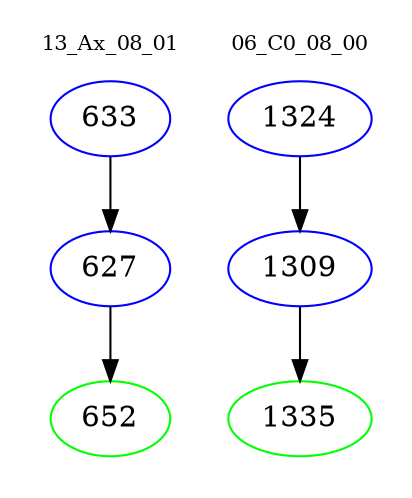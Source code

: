 digraph{
subgraph cluster_0 {
color = white
label = "13_Ax_08_01";
fontsize=10;
T0_633 [label="633", color="blue"]
T0_633 -> T0_627 [color="black"]
T0_627 [label="627", color="blue"]
T0_627 -> T0_652 [color="black"]
T0_652 [label="652", color="green"]
}
subgraph cluster_1 {
color = white
label = "06_C0_08_00";
fontsize=10;
T1_1324 [label="1324", color="blue"]
T1_1324 -> T1_1309 [color="black"]
T1_1309 [label="1309", color="blue"]
T1_1309 -> T1_1335 [color="black"]
T1_1335 [label="1335", color="green"]
}
}
